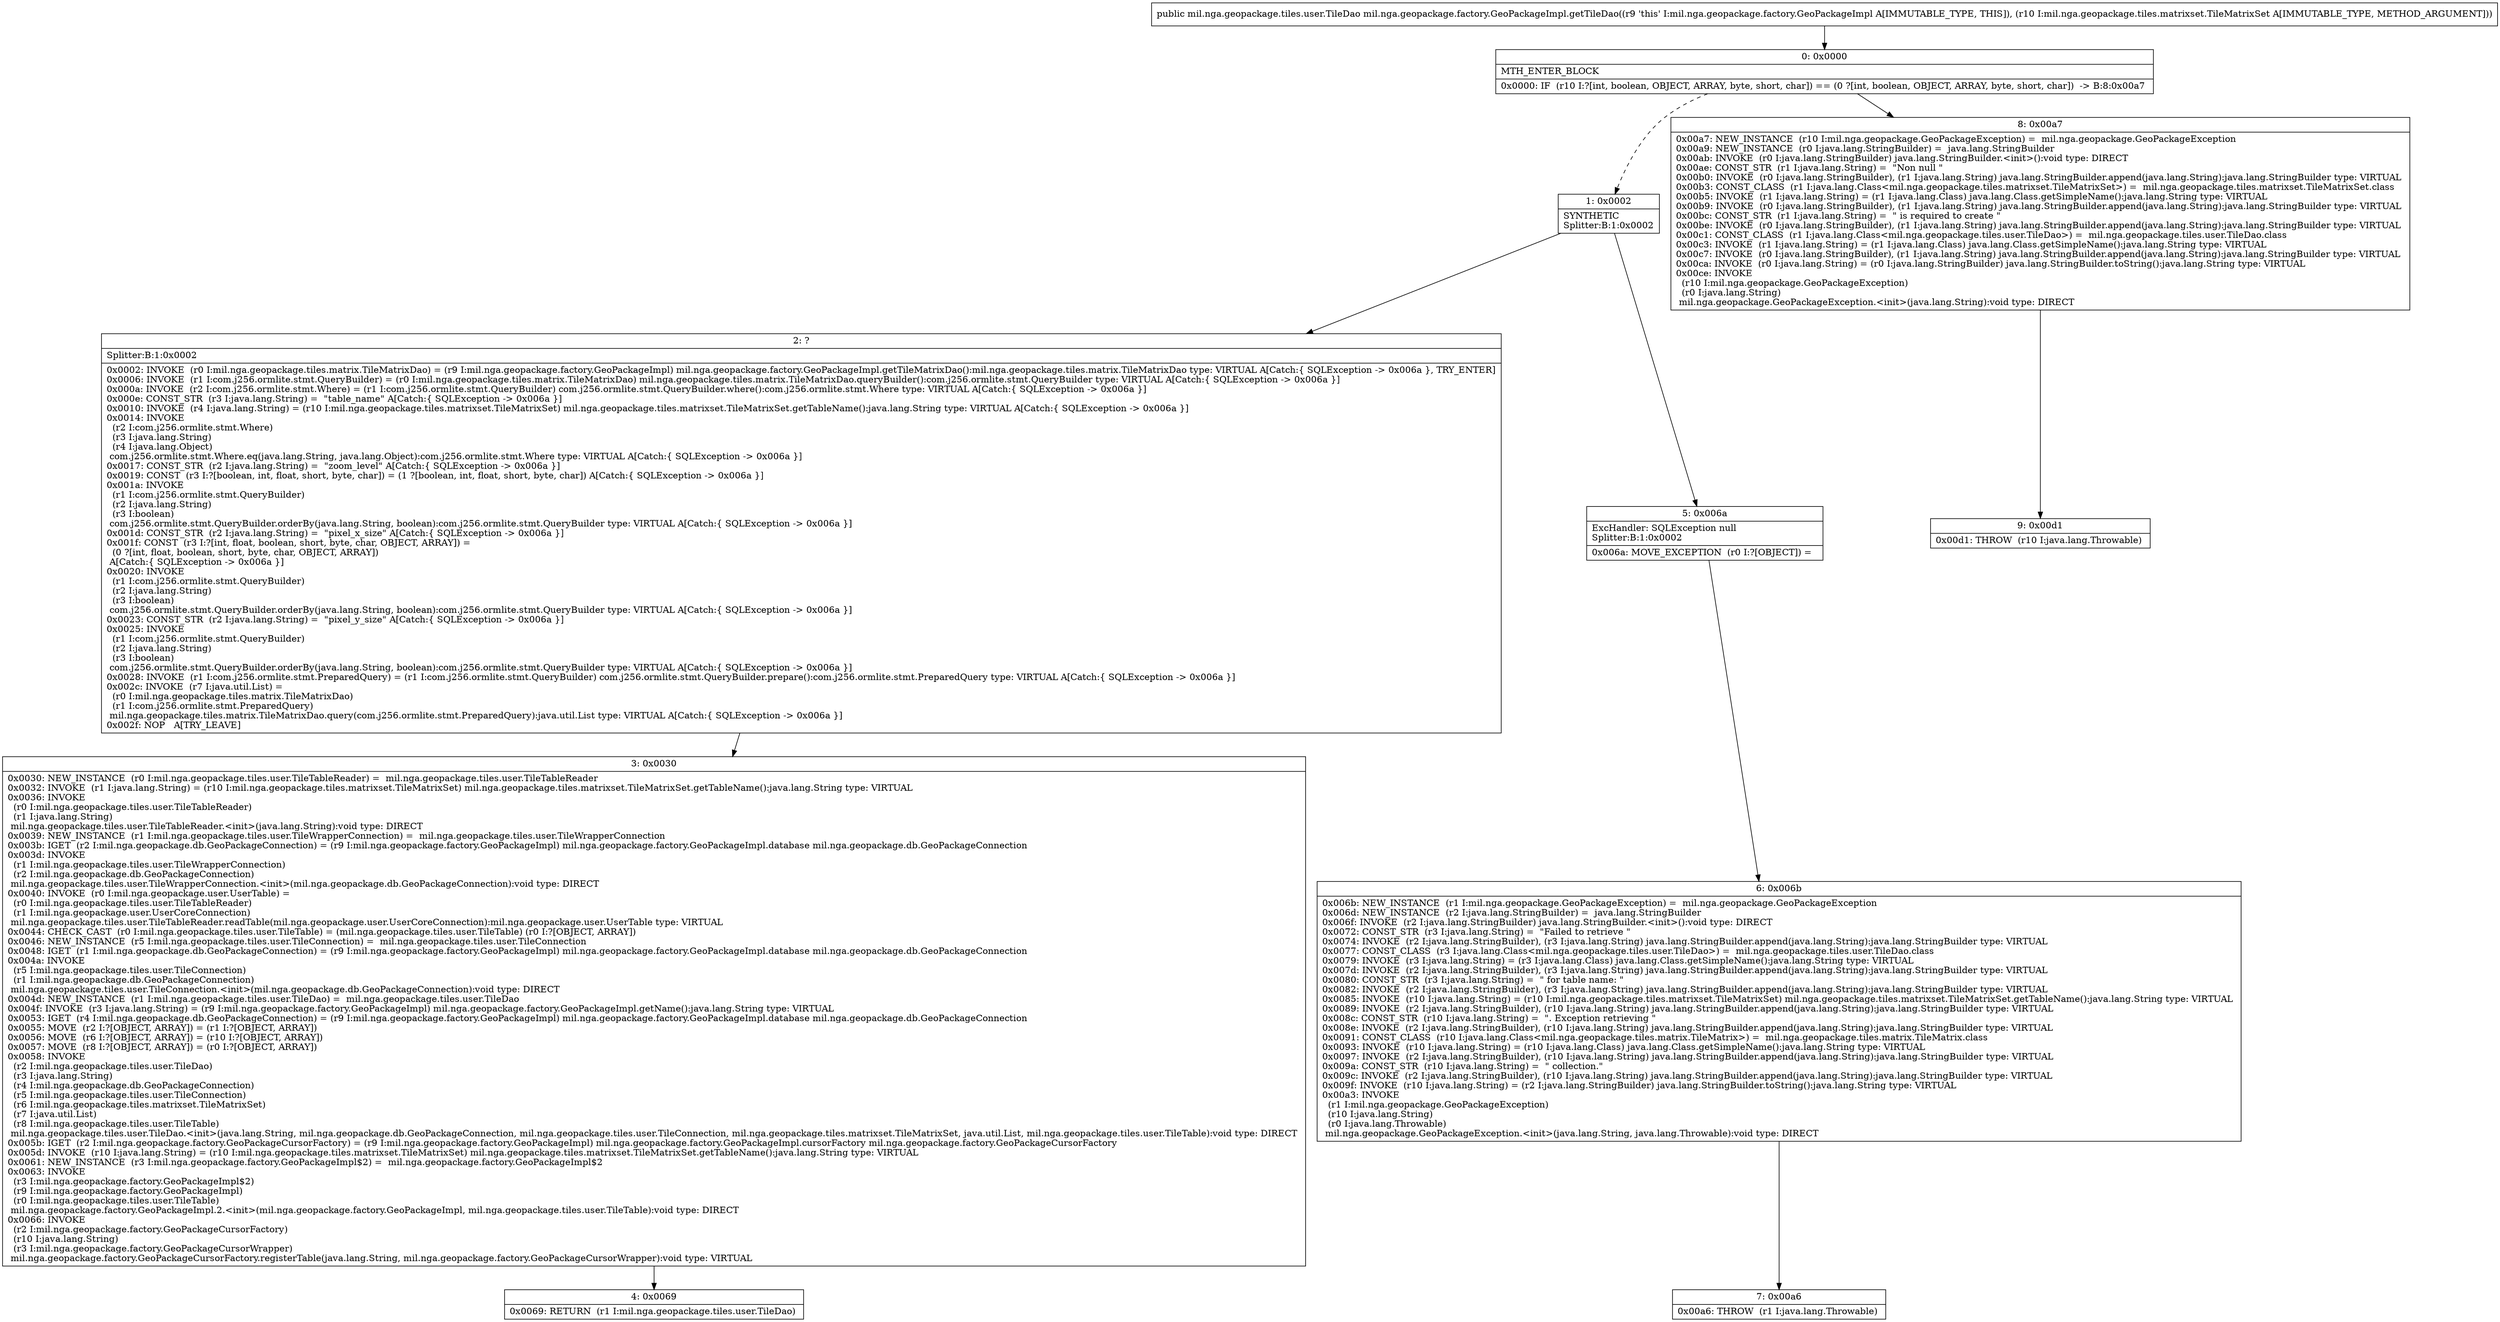 digraph "CFG formil.nga.geopackage.factory.GeoPackageImpl.getTileDao(Lmil\/nga\/geopackage\/tiles\/matrixset\/TileMatrixSet;)Lmil\/nga\/geopackage\/tiles\/user\/TileDao;" {
Node_0 [shape=record,label="{0\:\ 0x0000|MTH_ENTER_BLOCK\l|0x0000: IF  (r10 I:?[int, boolean, OBJECT, ARRAY, byte, short, char]) == (0 ?[int, boolean, OBJECT, ARRAY, byte, short, char])  \-\> B:8:0x00a7 \l}"];
Node_1 [shape=record,label="{1\:\ 0x0002|SYNTHETIC\lSplitter:B:1:0x0002\l}"];
Node_2 [shape=record,label="{2\:\ ?|Splitter:B:1:0x0002\l|0x0002: INVOKE  (r0 I:mil.nga.geopackage.tiles.matrix.TileMatrixDao) = (r9 I:mil.nga.geopackage.factory.GeoPackageImpl) mil.nga.geopackage.factory.GeoPackageImpl.getTileMatrixDao():mil.nga.geopackage.tiles.matrix.TileMatrixDao type: VIRTUAL A[Catch:\{ SQLException \-\> 0x006a \}, TRY_ENTER]\l0x0006: INVOKE  (r1 I:com.j256.ormlite.stmt.QueryBuilder) = (r0 I:mil.nga.geopackage.tiles.matrix.TileMatrixDao) mil.nga.geopackage.tiles.matrix.TileMatrixDao.queryBuilder():com.j256.ormlite.stmt.QueryBuilder type: VIRTUAL A[Catch:\{ SQLException \-\> 0x006a \}]\l0x000a: INVOKE  (r2 I:com.j256.ormlite.stmt.Where) = (r1 I:com.j256.ormlite.stmt.QueryBuilder) com.j256.ormlite.stmt.QueryBuilder.where():com.j256.ormlite.stmt.Where type: VIRTUAL A[Catch:\{ SQLException \-\> 0x006a \}]\l0x000e: CONST_STR  (r3 I:java.lang.String) =  \"table_name\" A[Catch:\{ SQLException \-\> 0x006a \}]\l0x0010: INVOKE  (r4 I:java.lang.String) = (r10 I:mil.nga.geopackage.tiles.matrixset.TileMatrixSet) mil.nga.geopackage.tiles.matrixset.TileMatrixSet.getTableName():java.lang.String type: VIRTUAL A[Catch:\{ SQLException \-\> 0x006a \}]\l0x0014: INVOKE  \l  (r2 I:com.j256.ormlite.stmt.Where)\l  (r3 I:java.lang.String)\l  (r4 I:java.lang.Object)\l com.j256.ormlite.stmt.Where.eq(java.lang.String, java.lang.Object):com.j256.ormlite.stmt.Where type: VIRTUAL A[Catch:\{ SQLException \-\> 0x006a \}]\l0x0017: CONST_STR  (r2 I:java.lang.String) =  \"zoom_level\" A[Catch:\{ SQLException \-\> 0x006a \}]\l0x0019: CONST  (r3 I:?[boolean, int, float, short, byte, char]) = (1 ?[boolean, int, float, short, byte, char]) A[Catch:\{ SQLException \-\> 0x006a \}]\l0x001a: INVOKE  \l  (r1 I:com.j256.ormlite.stmt.QueryBuilder)\l  (r2 I:java.lang.String)\l  (r3 I:boolean)\l com.j256.ormlite.stmt.QueryBuilder.orderBy(java.lang.String, boolean):com.j256.ormlite.stmt.QueryBuilder type: VIRTUAL A[Catch:\{ SQLException \-\> 0x006a \}]\l0x001d: CONST_STR  (r2 I:java.lang.String) =  \"pixel_x_size\" A[Catch:\{ SQLException \-\> 0x006a \}]\l0x001f: CONST  (r3 I:?[int, float, boolean, short, byte, char, OBJECT, ARRAY]) = \l  (0 ?[int, float, boolean, short, byte, char, OBJECT, ARRAY])\l A[Catch:\{ SQLException \-\> 0x006a \}]\l0x0020: INVOKE  \l  (r1 I:com.j256.ormlite.stmt.QueryBuilder)\l  (r2 I:java.lang.String)\l  (r3 I:boolean)\l com.j256.ormlite.stmt.QueryBuilder.orderBy(java.lang.String, boolean):com.j256.ormlite.stmt.QueryBuilder type: VIRTUAL A[Catch:\{ SQLException \-\> 0x006a \}]\l0x0023: CONST_STR  (r2 I:java.lang.String) =  \"pixel_y_size\" A[Catch:\{ SQLException \-\> 0x006a \}]\l0x0025: INVOKE  \l  (r1 I:com.j256.ormlite.stmt.QueryBuilder)\l  (r2 I:java.lang.String)\l  (r3 I:boolean)\l com.j256.ormlite.stmt.QueryBuilder.orderBy(java.lang.String, boolean):com.j256.ormlite.stmt.QueryBuilder type: VIRTUAL A[Catch:\{ SQLException \-\> 0x006a \}]\l0x0028: INVOKE  (r1 I:com.j256.ormlite.stmt.PreparedQuery) = (r1 I:com.j256.ormlite.stmt.QueryBuilder) com.j256.ormlite.stmt.QueryBuilder.prepare():com.j256.ormlite.stmt.PreparedQuery type: VIRTUAL A[Catch:\{ SQLException \-\> 0x006a \}]\l0x002c: INVOKE  (r7 I:java.util.List) = \l  (r0 I:mil.nga.geopackage.tiles.matrix.TileMatrixDao)\l  (r1 I:com.j256.ormlite.stmt.PreparedQuery)\l mil.nga.geopackage.tiles.matrix.TileMatrixDao.query(com.j256.ormlite.stmt.PreparedQuery):java.util.List type: VIRTUAL A[Catch:\{ SQLException \-\> 0x006a \}]\l0x002f: NOP   A[TRY_LEAVE]\l}"];
Node_3 [shape=record,label="{3\:\ 0x0030|0x0030: NEW_INSTANCE  (r0 I:mil.nga.geopackage.tiles.user.TileTableReader) =  mil.nga.geopackage.tiles.user.TileTableReader \l0x0032: INVOKE  (r1 I:java.lang.String) = (r10 I:mil.nga.geopackage.tiles.matrixset.TileMatrixSet) mil.nga.geopackage.tiles.matrixset.TileMatrixSet.getTableName():java.lang.String type: VIRTUAL \l0x0036: INVOKE  \l  (r0 I:mil.nga.geopackage.tiles.user.TileTableReader)\l  (r1 I:java.lang.String)\l mil.nga.geopackage.tiles.user.TileTableReader.\<init\>(java.lang.String):void type: DIRECT \l0x0039: NEW_INSTANCE  (r1 I:mil.nga.geopackage.tiles.user.TileWrapperConnection) =  mil.nga.geopackage.tiles.user.TileWrapperConnection \l0x003b: IGET  (r2 I:mil.nga.geopackage.db.GeoPackageConnection) = (r9 I:mil.nga.geopackage.factory.GeoPackageImpl) mil.nga.geopackage.factory.GeoPackageImpl.database mil.nga.geopackage.db.GeoPackageConnection \l0x003d: INVOKE  \l  (r1 I:mil.nga.geopackage.tiles.user.TileWrapperConnection)\l  (r2 I:mil.nga.geopackage.db.GeoPackageConnection)\l mil.nga.geopackage.tiles.user.TileWrapperConnection.\<init\>(mil.nga.geopackage.db.GeoPackageConnection):void type: DIRECT \l0x0040: INVOKE  (r0 I:mil.nga.geopackage.user.UserTable) = \l  (r0 I:mil.nga.geopackage.tiles.user.TileTableReader)\l  (r1 I:mil.nga.geopackage.user.UserCoreConnection)\l mil.nga.geopackage.tiles.user.TileTableReader.readTable(mil.nga.geopackage.user.UserCoreConnection):mil.nga.geopackage.user.UserTable type: VIRTUAL \l0x0044: CHECK_CAST  (r0 I:mil.nga.geopackage.tiles.user.TileTable) = (mil.nga.geopackage.tiles.user.TileTable) (r0 I:?[OBJECT, ARRAY]) \l0x0046: NEW_INSTANCE  (r5 I:mil.nga.geopackage.tiles.user.TileConnection) =  mil.nga.geopackage.tiles.user.TileConnection \l0x0048: IGET  (r1 I:mil.nga.geopackage.db.GeoPackageConnection) = (r9 I:mil.nga.geopackage.factory.GeoPackageImpl) mil.nga.geopackage.factory.GeoPackageImpl.database mil.nga.geopackage.db.GeoPackageConnection \l0x004a: INVOKE  \l  (r5 I:mil.nga.geopackage.tiles.user.TileConnection)\l  (r1 I:mil.nga.geopackage.db.GeoPackageConnection)\l mil.nga.geopackage.tiles.user.TileConnection.\<init\>(mil.nga.geopackage.db.GeoPackageConnection):void type: DIRECT \l0x004d: NEW_INSTANCE  (r1 I:mil.nga.geopackage.tiles.user.TileDao) =  mil.nga.geopackage.tiles.user.TileDao \l0x004f: INVOKE  (r3 I:java.lang.String) = (r9 I:mil.nga.geopackage.factory.GeoPackageImpl) mil.nga.geopackage.factory.GeoPackageImpl.getName():java.lang.String type: VIRTUAL \l0x0053: IGET  (r4 I:mil.nga.geopackage.db.GeoPackageConnection) = (r9 I:mil.nga.geopackage.factory.GeoPackageImpl) mil.nga.geopackage.factory.GeoPackageImpl.database mil.nga.geopackage.db.GeoPackageConnection \l0x0055: MOVE  (r2 I:?[OBJECT, ARRAY]) = (r1 I:?[OBJECT, ARRAY]) \l0x0056: MOVE  (r6 I:?[OBJECT, ARRAY]) = (r10 I:?[OBJECT, ARRAY]) \l0x0057: MOVE  (r8 I:?[OBJECT, ARRAY]) = (r0 I:?[OBJECT, ARRAY]) \l0x0058: INVOKE  \l  (r2 I:mil.nga.geopackage.tiles.user.TileDao)\l  (r3 I:java.lang.String)\l  (r4 I:mil.nga.geopackage.db.GeoPackageConnection)\l  (r5 I:mil.nga.geopackage.tiles.user.TileConnection)\l  (r6 I:mil.nga.geopackage.tiles.matrixset.TileMatrixSet)\l  (r7 I:java.util.List)\l  (r8 I:mil.nga.geopackage.tiles.user.TileTable)\l mil.nga.geopackage.tiles.user.TileDao.\<init\>(java.lang.String, mil.nga.geopackage.db.GeoPackageConnection, mil.nga.geopackage.tiles.user.TileConnection, mil.nga.geopackage.tiles.matrixset.TileMatrixSet, java.util.List, mil.nga.geopackage.tiles.user.TileTable):void type: DIRECT \l0x005b: IGET  (r2 I:mil.nga.geopackage.factory.GeoPackageCursorFactory) = (r9 I:mil.nga.geopackage.factory.GeoPackageImpl) mil.nga.geopackage.factory.GeoPackageImpl.cursorFactory mil.nga.geopackage.factory.GeoPackageCursorFactory \l0x005d: INVOKE  (r10 I:java.lang.String) = (r10 I:mil.nga.geopackage.tiles.matrixset.TileMatrixSet) mil.nga.geopackage.tiles.matrixset.TileMatrixSet.getTableName():java.lang.String type: VIRTUAL \l0x0061: NEW_INSTANCE  (r3 I:mil.nga.geopackage.factory.GeoPackageImpl$2) =  mil.nga.geopackage.factory.GeoPackageImpl$2 \l0x0063: INVOKE  \l  (r3 I:mil.nga.geopackage.factory.GeoPackageImpl$2)\l  (r9 I:mil.nga.geopackage.factory.GeoPackageImpl)\l  (r0 I:mil.nga.geopackage.tiles.user.TileTable)\l mil.nga.geopackage.factory.GeoPackageImpl.2.\<init\>(mil.nga.geopackage.factory.GeoPackageImpl, mil.nga.geopackage.tiles.user.TileTable):void type: DIRECT \l0x0066: INVOKE  \l  (r2 I:mil.nga.geopackage.factory.GeoPackageCursorFactory)\l  (r10 I:java.lang.String)\l  (r3 I:mil.nga.geopackage.factory.GeoPackageCursorWrapper)\l mil.nga.geopackage.factory.GeoPackageCursorFactory.registerTable(java.lang.String, mil.nga.geopackage.factory.GeoPackageCursorWrapper):void type: VIRTUAL \l}"];
Node_4 [shape=record,label="{4\:\ 0x0069|0x0069: RETURN  (r1 I:mil.nga.geopackage.tiles.user.TileDao) \l}"];
Node_5 [shape=record,label="{5\:\ 0x006a|ExcHandler: SQLException null\lSplitter:B:1:0x0002\l|0x006a: MOVE_EXCEPTION  (r0 I:?[OBJECT]) =  \l}"];
Node_6 [shape=record,label="{6\:\ 0x006b|0x006b: NEW_INSTANCE  (r1 I:mil.nga.geopackage.GeoPackageException) =  mil.nga.geopackage.GeoPackageException \l0x006d: NEW_INSTANCE  (r2 I:java.lang.StringBuilder) =  java.lang.StringBuilder \l0x006f: INVOKE  (r2 I:java.lang.StringBuilder) java.lang.StringBuilder.\<init\>():void type: DIRECT \l0x0072: CONST_STR  (r3 I:java.lang.String) =  \"Failed to retrieve \" \l0x0074: INVOKE  (r2 I:java.lang.StringBuilder), (r3 I:java.lang.String) java.lang.StringBuilder.append(java.lang.String):java.lang.StringBuilder type: VIRTUAL \l0x0077: CONST_CLASS  (r3 I:java.lang.Class\<mil.nga.geopackage.tiles.user.TileDao\>) =  mil.nga.geopackage.tiles.user.TileDao.class \l0x0079: INVOKE  (r3 I:java.lang.String) = (r3 I:java.lang.Class) java.lang.Class.getSimpleName():java.lang.String type: VIRTUAL \l0x007d: INVOKE  (r2 I:java.lang.StringBuilder), (r3 I:java.lang.String) java.lang.StringBuilder.append(java.lang.String):java.lang.StringBuilder type: VIRTUAL \l0x0080: CONST_STR  (r3 I:java.lang.String) =  \" for table name: \" \l0x0082: INVOKE  (r2 I:java.lang.StringBuilder), (r3 I:java.lang.String) java.lang.StringBuilder.append(java.lang.String):java.lang.StringBuilder type: VIRTUAL \l0x0085: INVOKE  (r10 I:java.lang.String) = (r10 I:mil.nga.geopackage.tiles.matrixset.TileMatrixSet) mil.nga.geopackage.tiles.matrixset.TileMatrixSet.getTableName():java.lang.String type: VIRTUAL \l0x0089: INVOKE  (r2 I:java.lang.StringBuilder), (r10 I:java.lang.String) java.lang.StringBuilder.append(java.lang.String):java.lang.StringBuilder type: VIRTUAL \l0x008c: CONST_STR  (r10 I:java.lang.String) =  \". Exception retrieving \" \l0x008e: INVOKE  (r2 I:java.lang.StringBuilder), (r10 I:java.lang.String) java.lang.StringBuilder.append(java.lang.String):java.lang.StringBuilder type: VIRTUAL \l0x0091: CONST_CLASS  (r10 I:java.lang.Class\<mil.nga.geopackage.tiles.matrix.TileMatrix\>) =  mil.nga.geopackage.tiles.matrix.TileMatrix.class \l0x0093: INVOKE  (r10 I:java.lang.String) = (r10 I:java.lang.Class) java.lang.Class.getSimpleName():java.lang.String type: VIRTUAL \l0x0097: INVOKE  (r2 I:java.lang.StringBuilder), (r10 I:java.lang.String) java.lang.StringBuilder.append(java.lang.String):java.lang.StringBuilder type: VIRTUAL \l0x009a: CONST_STR  (r10 I:java.lang.String) =  \" collection.\" \l0x009c: INVOKE  (r2 I:java.lang.StringBuilder), (r10 I:java.lang.String) java.lang.StringBuilder.append(java.lang.String):java.lang.StringBuilder type: VIRTUAL \l0x009f: INVOKE  (r10 I:java.lang.String) = (r2 I:java.lang.StringBuilder) java.lang.StringBuilder.toString():java.lang.String type: VIRTUAL \l0x00a3: INVOKE  \l  (r1 I:mil.nga.geopackage.GeoPackageException)\l  (r10 I:java.lang.String)\l  (r0 I:java.lang.Throwable)\l mil.nga.geopackage.GeoPackageException.\<init\>(java.lang.String, java.lang.Throwable):void type: DIRECT \l}"];
Node_7 [shape=record,label="{7\:\ 0x00a6|0x00a6: THROW  (r1 I:java.lang.Throwable) \l}"];
Node_8 [shape=record,label="{8\:\ 0x00a7|0x00a7: NEW_INSTANCE  (r10 I:mil.nga.geopackage.GeoPackageException) =  mil.nga.geopackage.GeoPackageException \l0x00a9: NEW_INSTANCE  (r0 I:java.lang.StringBuilder) =  java.lang.StringBuilder \l0x00ab: INVOKE  (r0 I:java.lang.StringBuilder) java.lang.StringBuilder.\<init\>():void type: DIRECT \l0x00ae: CONST_STR  (r1 I:java.lang.String) =  \"Non null \" \l0x00b0: INVOKE  (r0 I:java.lang.StringBuilder), (r1 I:java.lang.String) java.lang.StringBuilder.append(java.lang.String):java.lang.StringBuilder type: VIRTUAL \l0x00b3: CONST_CLASS  (r1 I:java.lang.Class\<mil.nga.geopackage.tiles.matrixset.TileMatrixSet\>) =  mil.nga.geopackage.tiles.matrixset.TileMatrixSet.class \l0x00b5: INVOKE  (r1 I:java.lang.String) = (r1 I:java.lang.Class) java.lang.Class.getSimpleName():java.lang.String type: VIRTUAL \l0x00b9: INVOKE  (r0 I:java.lang.StringBuilder), (r1 I:java.lang.String) java.lang.StringBuilder.append(java.lang.String):java.lang.StringBuilder type: VIRTUAL \l0x00bc: CONST_STR  (r1 I:java.lang.String) =  \" is required to create \" \l0x00be: INVOKE  (r0 I:java.lang.StringBuilder), (r1 I:java.lang.String) java.lang.StringBuilder.append(java.lang.String):java.lang.StringBuilder type: VIRTUAL \l0x00c1: CONST_CLASS  (r1 I:java.lang.Class\<mil.nga.geopackage.tiles.user.TileDao\>) =  mil.nga.geopackage.tiles.user.TileDao.class \l0x00c3: INVOKE  (r1 I:java.lang.String) = (r1 I:java.lang.Class) java.lang.Class.getSimpleName():java.lang.String type: VIRTUAL \l0x00c7: INVOKE  (r0 I:java.lang.StringBuilder), (r1 I:java.lang.String) java.lang.StringBuilder.append(java.lang.String):java.lang.StringBuilder type: VIRTUAL \l0x00ca: INVOKE  (r0 I:java.lang.String) = (r0 I:java.lang.StringBuilder) java.lang.StringBuilder.toString():java.lang.String type: VIRTUAL \l0x00ce: INVOKE  \l  (r10 I:mil.nga.geopackage.GeoPackageException)\l  (r0 I:java.lang.String)\l mil.nga.geopackage.GeoPackageException.\<init\>(java.lang.String):void type: DIRECT \l}"];
Node_9 [shape=record,label="{9\:\ 0x00d1|0x00d1: THROW  (r10 I:java.lang.Throwable) \l}"];
MethodNode[shape=record,label="{public mil.nga.geopackage.tiles.user.TileDao mil.nga.geopackage.factory.GeoPackageImpl.getTileDao((r9 'this' I:mil.nga.geopackage.factory.GeoPackageImpl A[IMMUTABLE_TYPE, THIS]), (r10 I:mil.nga.geopackage.tiles.matrixset.TileMatrixSet A[IMMUTABLE_TYPE, METHOD_ARGUMENT])) }"];
MethodNode -> Node_0;
Node_0 -> Node_1[style=dashed];
Node_0 -> Node_8;
Node_1 -> Node_2;
Node_1 -> Node_5;
Node_2 -> Node_3;
Node_3 -> Node_4;
Node_5 -> Node_6;
Node_6 -> Node_7;
Node_8 -> Node_9;
}

